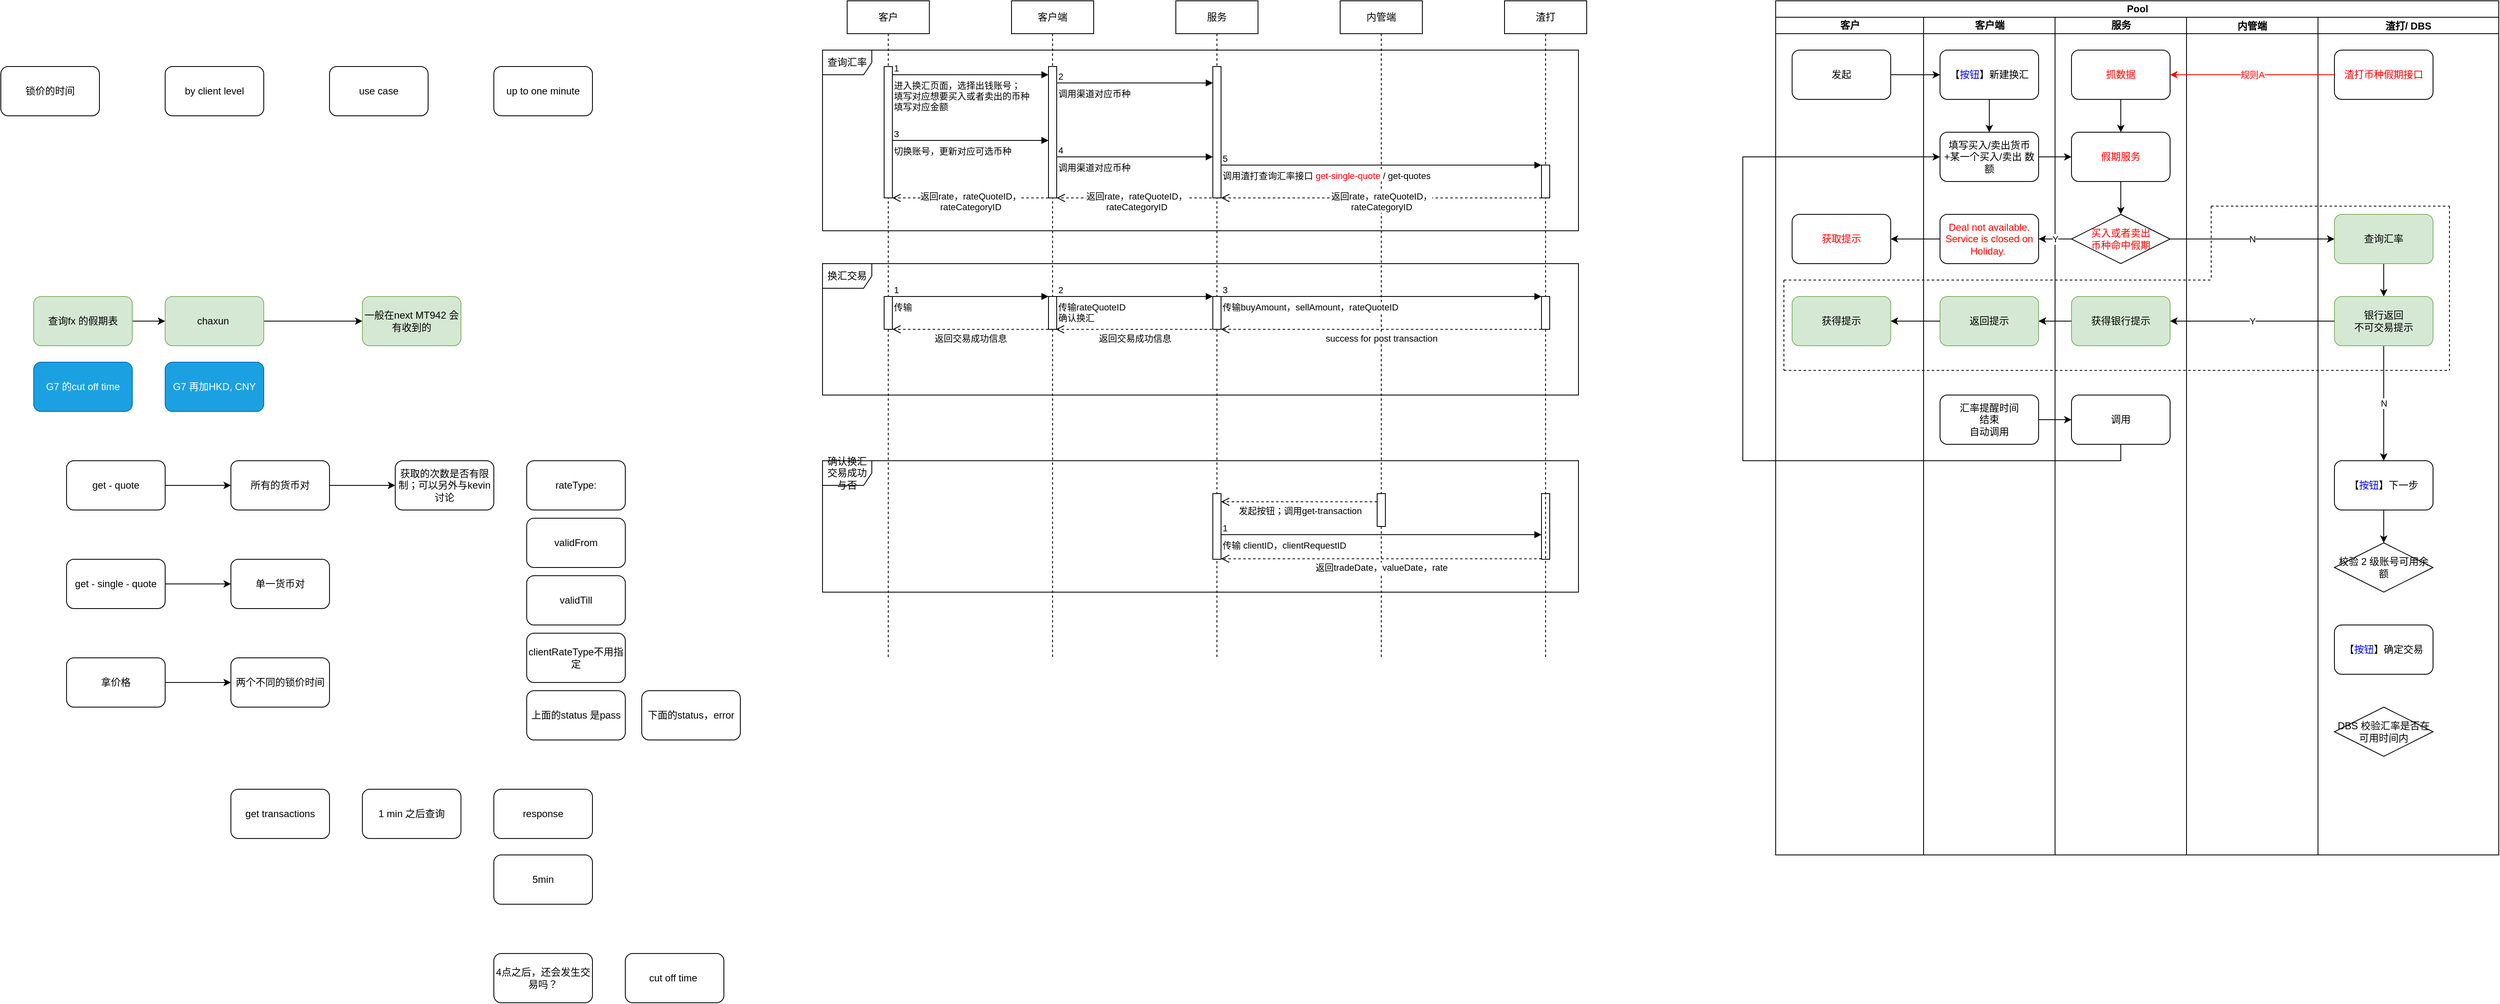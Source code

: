 <mxfile version="21.7.2" type="github">
  <diagram name="第 1 页" id="T3U8ABsXLm7v_3UPz6AF">
    <mxGraphModel dx="1647" dy="838" grid="1" gridSize="10" guides="1" tooltips="1" connect="1" arrows="1" fold="1" page="1" pageScale="1" pageWidth="827" pageHeight="1169" math="0" shadow="0">
      <root>
        <mxCell id="0" />
        <mxCell id="1" parent="0" />
        <mxCell id="0ae08IHwfbM9A49X0Js1-1" value="锁价的时间" style="rounded=1;whiteSpace=wrap;html=1;" parent="1" vertex="1">
          <mxGeometry y="120" width="120" height="60" as="geometry" />
        </mxCell>
        <mxCell id="0ae08IHwfbM9A49X0Js1-2" value="by client level" style="rounded=1;whiteSpace=wrap;html=1;" parent="1" vertex="1">
          <mxGeometry x="200" y="120" width="120" height="60" as="geometry" />
        </mxCell>
        <mxCell id="0ae08IHwfbM9A49X0Js1-3" value="use case" style="rounded=1;whiteSpace=wrap;html=1;" parent="1" vertex="1">
          <mxGeometry x="400" y="120" width="120" height="60" as="geometry" />
        </mxCell>
        <mxCell id="0ae08IHwfbM9A49X0Js1-4" value="up to one minute" style="rounded=1;whiteSpace=wrap;html=1;" parent="1" vertex="1">
          <mxGeometry x="600" y="120" width="120" height="60" as="geometry" />
        </mxCell>
        <mxCell id="0ae08IHwfbM9A49X0Js1-38" value="" style="edgeStyle=orthogonalEdgeStyle;rounded=1;orthogonalLoop=1;jettySize=auto;html=1;" parent="1" source="0ae08IHwfbM9A49X0Js1-5" target="0ae08IHwfbM9A49X0Js1-37" edge="1">
          <mxGeometry relative="1" as="geometry" />
        </mxCell>
        <mxCell id="0ae08IHwfbM9A49X0Js1-5" value="查询fx 的假期表" style="rounded=1;whiteSpace=wrap;html=1;fillColor=#d5e8d4;strokeColor=#82b366;" parent="1" vertex="1">
          <mxGeometry x="40" y="400" width="120" height="60" as="geometry" />
        </mxCell>
        <mxCell id="0ae08IHwfbM9A49X0Js1-8" value="" style="edgeStyle=orthogonalEdgeStyle;rounded=1;orthogonalLoop=1;jettySize=auto;html=1;" parent="1" source="0ae08IHwfbM9A49X0Js1-6" target="0ae08IHwfbM9A49X0Js1-7" edge="1">
          <mxGeometry relative="1" as="geometry" />
        </mxCell>
        <mxCell id="0ae08IHwfbM9A49X0Js1-6" value="get - quote" style="rounded=1;whiteSpace=wrap;html=1;" parent="1" vertex="1">
          <mxGeometry x="80" y="600" width="120" height="60" as="geometry" />
        </mxCell>
        <mxCell id="0ae08IHwfbM9A49X0Js1-19" value="" style="edgeStyle=orthogonalEdgeStyle;rounded=1;orthogonalLoop=1;jettySize=auto;html=1;" parent="1" source="0ae08IHwfbM9A49X0Js1-7" target="0ae08IHwfbM9A49X0Js1-16" edge="1">
          <mxGeometry relative="1" as="geometry" />
        </mxCell>
        <mxCell id="0ae08IHwfbM9A49X0Js1-7" value="所有的货币对" style="rounded=1;whiteSpace=wrap;html=1;" parent="1" vertex="1">
          <mxGeometry x="280" y="600" width="120" height="60" as="geometry" />
        </mxCell>
        <mxCell id="0ae08IHwfbM9A49X0Js1-9" value="" style="edgeStyle=orthogonalEdgeStyle;rounded=1;orthogonalLoop=1;jettySize=auto;html=1;" parent="1" source="0ae08IHwfbM9A49X0Js1-10" target="0ae08IHwfbM9A49X0Js1-11" edge="1">
          <mxGeometry relative="1" as="geometry" />
        </mxCell>
        <mxCell id="0ae08IHwfbM9A49X0Js1-10" value="get - single - quote" style="rounded=1;whiteSpace=wrap;html=1;" parent="1" vertex="1">
          <mxGeometry x="80" y="720" width="120" height="60" as="geometry" />
        </mxCell>
        <mxCell id="0ae08IHwfbM9A49X0Js1-11" value="单一货币对" style="rounded=1;whiteSpace=wrap;html=1;" parent="1" vertex="1">
          <mxGeometry x="280" y="720" width="120" height="60" as="geometry" />
        </mxCell>
        <mxCell id="0ae08IHwfbM9A49X0Js1-12" value="" style="edgeStyle=orthogonalEdgeStyle;rounded=1;orthogonalLoop=1;jettySize=auto;html=1;" parent="1" source="0ae08IHwfbM9A49X0Js1-13" target="0ae08IHwfbM9A49X0Js1-14" edge="1">
          <mxGeometry relative="1" as="geometry" />
        </mxCell>
        <mxCell id="0ae08IHwfbM9A49X0Js1-13" value="拿价格" style="rounded=1;whiteSpace=wrap;html=1;" parent="1" vertex="1">
          <mxGeometry x="80" y="840" width="120" height="60" as="geometry" />
        </mxCell>
        <mxCell id="0ae08IHwfbM9A49X0Js1-14" value="两个不同的锁价时间" style="rounded=1;whiteSpace=wrap;html=1;" parent="1" vertex="1">
          <mxGeometry x="280" y="840" width="120" height="60" as="geometry" />
        </mxCell>
        <mxCell id="0ae08IHwfbM9A49X0Js1-16" value="获取的次数是否有限制；可以另外与kevin 讨论" style="rounded=1;whiteSpace=wrap;html=1;" parent="1" vertex="1">
          <mxGeometry x="480" y="600" width="120" height="60" as="geometry" />
        </mxCell>
        <mxCell id="0ae08IHwfbM9A49X0Js1-20" value="rateType:" style="rounded=1;whiteSpace=wrap;html=1;" parent="1" vertex="1">
          <mxGeometry x="640" y="600" width="120" height="60" as="geometry" />
        </mxCell>
        <mxCell id="0ae08IHwfbM9A49X0Js1-21" value="validFrom" style="rounded=1;whiteSpace=wrap;html=1;" parent="1" vertex="1">
          <mxGeometry x="640" y="670" width="120" height="60" as="geometry" />
        </mxCell>
        <mxCell id="0ae08IHwfbM9A49X0Js1-22" value="validTill" style="rounded=1;whiteSpace=wrap;html=1;" parent="1" vertex="1">
          <mxGeometry x="640" y="740" width="120" height="60" as="geometry" />
        </mxCell>
        <mxCell id="0ae08IHwfbM9A49X0Js1-23" value="上面的status 是pass" style="rounded=1;whiteSpace=wrap;html=1;" parent="1" vertex="1">
          <mxGeometry x="640" y="880" width="120" height="60" as="geometry" />
        </mxCell>
        <mxCell id="0ae08IHwfbM9A49X0Js1-24" value="clientRateType不用指定" style="rounded=1;whiteSpace=wrap;html=1;" parent="1" vertex="1">
          <mxGeometry x="640" y="810" width="120" height="60" as="geometry" />
        </mxCell>
        <mxCell id="0ae08IHwfbM9A49X0Js1-25" value="下面的status，error" style="rounded=1;whiteSpace=wrap;html=1;" parent="1" vertex="1">
          <mxGeometry x="780" y="880" width="120" height="60" as="geometry" />
        </mxCell>
        <mxCell id="0ae08IHwfbM9A49X0Js1-29" value="get transactions" style="rounded=1;whiteSpace=wrap;html=1;" parent="1" vertex="1">
          <mxGeometry x="280" y="1000" width="120" height="60" as="geometry" />
        </mxCell>
        <mxCell id="0ae08IHwfbM9A49X0Js1-30" value="1 min 之后查询" style="rounded=1;whiteSpace=wrap;html=1;" parent="1" vertex="1">
          <mxGeometry x="440" y="1000" width="120" height="60" as="geometry" />
        </mxCell>
        <mxCell id="0ae08IHwfbM9A49X0Js1-31" value="response" style="rounded=1;whiteSpace=wrap;html=1;" parent="1" vertex="1">
          <mxGeometry x="600" y="1000" width="120" height="60" as="geometry" />
        </mxCell>
        <mxCell id="0ae08IHwfbM9A49X0Js1-32" value="5min" style="rounded=1;whiteSpace=wrap;html=1;" parent="1" vertex="1">
          <mxGeometry x="600" y="1080" width="120" height="60" as="geometry" />
        </mxCell>
        <mxCell id="0ae08IHwfbM9A49X0Js1-33" value="4点之后，还会发生交易吗？" style="rounded=1;whiteSpace=wrap;html=1;" parent="1" vertex="1">
          <mxGeometry x="600" y="1200" width="120" height="60" as="geometry" />
        </mxCell>
        <mxCell id="0ae08IHwfbM9A49X0Js1-34" value="cut off time&amp;nbsp;" style="rounded=1;whiteSpace=wrap;html=1;" parent="1" vertex="1">
          <mxGeometry x="760" y="1200" width="120" height="60" as="geometry" />
        </mxCell>
        <mxCell id="0ae08IHwfbM9A49X0Js1-35" value="G7 的cut off time" style="rounded=1;whiteSpace=wrap;html=1;fillColor=#1ba1e2;fontColor=#ffffff;strokeColor=#006EAF;" parent="1" vertex="1">
          <mxGeometry x="40" y="480" width="120" height="60" as="geometry" />
        </mxCell>
        <mxCell id="0ae08IHwfbM9A49X0Js1-36" value="G7 再加HKD, CNY" style="rounded=1;whiteSpace=wrap;html=1;fillColor=#1ba1e2;fontColor=#ffffff;strokeColor=#006EAF;" parent="1" vertex="1">
          <mxGeometry x="200" y="480" width="120" height="60" as="geometry" />
        </mxCell>
        <mxCell id="0ae08IHwfbM9A49X0Js1-42" value="" style="edgeStyle=orthogonalEdgeStyle;rounded=1;orthogonalLoop=1;jettySize=auto;html=1;" parent="1" source="0ae08IHwfbM9A49X0Js1-37" target="0ae08IHwfbM9A49X0Js1-41" edge="1">
          <mxGeometry relative="1" as="geometry" />
        </mxCell>
        <mxCell id="0ae08IHwfbM9A49X0Js1-37" value="chaxun&amp;nbsp;" style="whiteSpace=wrap;html=1;fillColor=#d5e8d4;strokeColor=#82b366;rounded=1;" parent="1" vertex="1">
          <mxGeometry x="200" y="400" width="120" height="60" as="geometry" />
        </mxCell>
        <mxCell id="0ae08IHwfbM9A49X0Js1-41" value="一般在next MT942 会有收到的" style="whiteSpace=wrap;html=1;fillColor=#d5e8d4;strokeColor=#82b366;rounded=1;" parent="1" vertex="1">
          <mxGeometry x="440" y="400" width="120" height="60" as="geometry" />
        </mxCell>
        <mxCell id="ErMAgn8fc8IvnbVAQgHE-64" value="换汇交易" style="shape=umlFrame;whiteSpace=wrap;html=1;" parent="1" diagramCategory="uml" diagramName="Frame" vertex="1">
          <mxGeometry x="1000" y="360" width="920" height="160" as="geometry" />
        </mxCell>
        <mxCell id="ErMAgn8fc8IvnbVAQgHE-65" value="查询汇率" style="shape=umlFrame;whiteSpace=wrap;html=1;" parent="1" diagramCategory="uml" diagramName="Frame" vertex="1">
          <mxGeometry x="1000" y="100" width="920" height="220" as="geometry" />
        </mxCell>
        <mxCell id="ErMAgn8fc8IvnbVAQgHE-66" value="客户" style="shape=umlLifeline;perimeter=lifelinePerimeter;whiteSpace=wrap;html=1;container=1;dropTarget=0;collapsible=0;recursiveResize=0;outlineConnect=0;portConstraint=eastwest;newEdgeStyle={&quot;curved&quot;:0,&quot;rounded&quot;:0};" parent="1" vertex="1">
          <mxGeometry x="1030" y="40" width="100" height="800" as="geometry" />
        </mxCell>
        <mxCell id="ErMAgn8fc8IvnbVAQgHE-67" value="" style="html=1;points=[[0,0,0,0,5],[0,1,0,0,-5],[1,0,0,0,5],[1,1,0,0,-5]];perimeter=orthogonalPerimeter;outlineConnect=0;targetShapes=umlLifeline;portConstraint=eastwest;newEdgeStyle={&quot;curved&quot;:0,&quot;rounded&quot;:0};" parent="ErMAgn8fc8IvnbVAQgHE-66" vertex="1">
          <mxGeometry x="45" y="80" width="10" height="160" as="geometry" />
        </mxCell>
        <mxCell id="ErMAgn8fc8IvnbVAQgHE-68" value="" style="html=1;points=[[0,0,0,0,5],[0,1,0,0,-5],[1,0,0,0,5],[1,1,0,0,-5]];perimeter=orthogonalPerimeter;outlineConnect=0;targetShapes=umlLifeline;portConstraint=eastwest;newEdgeStyle={&quot;curved&quot;:0,&quot;rounded&quot;:0};" parent="ErMAgn8fc8IvnbVAQgHE-66" vertex="1">
          <mxGeometry x="45" y="360" width="10" height="40" as="geometry" />
        </mxCell>
        <mxCell id="ErMAgn8fc8IvnbVAQgHE-69" value="客户端" style="shape=umlLifeline;perimeter=lifelinePerimeter;whiteSpace=wrap;html=1;container=1;dropTarget=0;collapsible=0;recursiveResize=0;outlineConnect=0;portConstraint=eastwest;newEdgeStyle={&quot;curved&quot;:0,&quot;rounded&quot;:0};" parent="1" vertex="1">
          <mxGeometry x="1230" y="40" width="100" height="800" as="geometry" />
        </mxCell>
        <mxCell id="ErMAgn8fc8IvnbVAQgHE-70" value="" style="html=1;points=[[0,0,0,0,5],[0,1,0,0,-5],[1,0,0,0,5],[1,1,0,0,-5]];perimeter=orthogonalPerimeter;outlineConnect=0;targetShapes=umlLifeline;portConstraint=eastwest;newEdgeStyle={&quot;curved&quot;:0,&quot;rounded&quot;:0};" parent="ErMAgn8fc8IvnbVAQgHE-69" vertex="1">
          <mxGeometry x="45" y="80" width="10" height="160" as="geometry" />
        </mxCell>
        <mxCell id="ErMAgn8fc8IvnbVAQgHE-71" value="" style="html=1;points=[[0,0,0,0,5],[0,1,0,0,-5],[1,0,0,0,5],[1,1,0,0,-5]];perimeter=orthogonalPerimeter;outlineConnect=0;targetShapes=umlLifeline;portConstraint=eastwest;newEdgeStyle={&quot;curved&quot;:0,&quot;rounded&quot;:0};" parent="ErMAgn8fc8IvnbVAQgHE-69" vertex="1">
          <mxGeometry x="45" y="360" width="10" height="40" as="geometry" />
        </mxCell>
        <mxCell id="ErMAgn8fc8IvnbVAQgHE-72" value="服务" style="shape=umlLifeline;perimeter=lifelinePerimeter;whiteSpace=wrap;html=1;container=1;dropTarget=0;collapsible=0;recursiveResize=0;outlineConnect=0;portConstraint=eastwest;newEdgeStyle={&quot;curved&quot;:0,&quot;rounded&quot;:0};" parent="1" vertex="1">
          <mxGeometry x="1430" y="40" width="100" height="800" as="geometry" />
        </mxCell>
        <mxCell id="ErMAgn8fc8IvnbVAQgHE-73" value="" style="html=1;points=[[0,0,0,0,5],[0,1,0,0,-5],[1,0,0,0,5],[1,1,0,0,-5]];perimeter=orthogonalPerimeter;outlineConnect=0;targetShapes=umlLifeline;portConstraint=eastwest;newEdgeStyle={&quot;curved&quot;:0,&quot;rounded&quot;:0};" parent="ErMAgn8fc8IvnbVAQgHE-72" vertex="1">
          <mxGeometry x="45" y="80" width="10" height="160" as="geometry" />
        </mxCell>
        <mxCell id="ErMAgn8fc8IvnbVAQgHE-74" value="" style="html=1;points=[[0,0,0,0,5],[0,1,0,0,-5],[1,0,0,0,5],[1,1,0,0,-5]];perimeter=orthogonalPerimeter;outlineConnect=0;targetShapes=umlLifeline;portConstraint=eastwest;newEdgeStyle={&quot;curved&quot;:0,&quot;rounded&quot;:0};" parent="ErMAgn8fc8IvnbVAQgHE-72" vertex="1">
          <mxGeometry x="45" y="360" width="10" height="40" as="geometry" />
        </mxCell>
        <mxCell id="ErMAgn8fc8IvnbVAQgHE-75" value="内管端" style="shape=umlLifeline;perimeter=lifelinePerimeter;whiteSpace=wrap;html=1;container=1;dropTarget=0;collapsible=0;recursiveResize=0;outlineConnect=0;portConstraint=eastwest;newEdgeStyle={&quot;curved&quot;:0,&quot;rounded&quot;:0};" parent="1" vertex="1">
          <mxGeometry x="1630" y="40" width="100" height="800" as="geometry" />
        </mxCell>
        <mxCell id="ErMAgn8fc8IvnbVAQgHE-76" value="" style="html=1;points=[[0,0,0,0,5],[0,1,0,0,-5],[1,0,0,0,5],[1,1,0,0,-5]];perimeter=orthogonalPerimeter;outlineConnect=0;targetShapes=umlLifeline;portConstraint=eastwest;newEdgeStyle={&quot;curved&quot;:0,&quot;rounded&quot;:0};" parent="1" vertex="1">
          <mxGeometry x="1875" y="240" width="10" height="40" as="geometry" />
        </mxCell>
        <mxCell id="ErMAgn8fc8IvnbVAQgHE-77" value="" style="html=1;points=[[0,0,0,0,5],[0,1,0,0,-5],[1,0,0,0,5],[1,1,0,0,-5]];perimeter=orthogonalPerimeter;outlineConnect=0;targetShapes=umlLifeline;portConstraint=eastwest;newEdgeStyle={&quot;curved&quot;:0,&quot;rounded&quot;:0};" parent="1" vertex="1">
          <mxGeometry x="1875" y="400" width="10" height="40" as="geometry" />
        </mxCell>
        <mxCell id="ErMAgn8fc8IvnbVAQgHE-78" value="进入换汇页面，选择出钱账号；&lt;br&gt;填写对应想要买入或者卖出的币种&lt;br&gt;填写对应金额" style="endArrow=block;endFill=1;html=1;edgeStyle=orthogonalEdgeStyle;align=left;verticalAlign=top;rounded=0;" parent="1" edge="1">
          <mxGeometry x="-1" relative="1" as="geometry">
            <mxPoint x="1085" y="130.0" as="sourcePoint" />
            <mxPoint x="1275" y="130.0" as="targetPoint" />
            <Array as="points" />
          </mxGeometry>
        </mxCell>
        <mxCell id="ErMAgn8fc8IvnbVAQgHE-79" value="1" style="edgeLabel;resizable=0;html=1;align=left;verticalAlign=bottom;" parent="ErMAgn8fc8IvnbVAQgHE-78" connectable="0" vertex="1">
          <mxGeometry x="-1" relative="1" as="geometry" />
        </mxCell>
        <mxCell id="ErMAgn8fc8IvnbVAQgHE-80" value="切换账号，更新对应可选币种" style="endArrow=block;endFill=1;html=1;edgeStyle=orthogonalEdgeStyle;align=left;verticalAlign=top;rounded=0;" parent="1" edge="1">
          <mxGeometry x="-1" relative="1" as="geometry">
            <mxPoint x="1085" y="210" as="sourcePoint" />
            <mxPoint x="1275" y="210" as="targetPoint" />
            <Array as="points" />
            <mxPoint as="offset" />
          </mxGeometry>
        </mxCell>
        <mxCell id="ErMAgn8fc8IvnbVAQgHE-81" value="3" style="edgeLabel;resizable=0;html=1;align=left;verticalAlign=bottom;" parent="ErMAgn8fc8IvnbVAQgHE-80" connectable="0" vertex="1">
          <mxGeometry x="-1" relative="1" as="geometry" />
        </mxCell>
        <mxCell id="ErMAgn8fc8IvnbVAQgHE-82" value="调用渠道对应币种" style="endArrow=block;endFill=1;html=1;edgeStyle=orthogonalEdgeStyle;align=left;verticalAlign=top;rounded=0;" parent="1" edge="1">
          <mxGeometry x="-1" relative="1" as="geometry">
            <mxPoint x="1285" y="140" as="sourcePoint" />
            <mxPoint x="1475" y="140" as="targetPoint" />
            <Array as="points" />
          </mxGeometry>
        </mxCell>
        <mxCell id="ErMAgn8fc8IvnbVAQgHE-83" value="2" style="edgeLabel;resizable=0;html=1;align=left;verticalAlign=bottom;" parent="ErMAgn8fc8IvnbVAQgHE-82" connectable="0" vertex="1">
          <mxGeometry x="-1" relative="1" as="geometry" />
        </mxCell>
        <mxCell id="ErMAgn8fc8IvnbVAQgHE-84" value="调用渠道对应币种" style="endArrow=block;endFill=1;html=1;edgeStyle=orthogonalEdgeStyle;align=left;verticalAlign=top;rounded=0;" parent="1" edge="1">
          <mxGeometry x="-1" relative="1" as="geometry">
            <mxPoint x="1285" y="230" as="sourcePoint" />
            <mxPoint x="1475" y="230" as="targetPoint" />
            <Array as="points" />
            <mxPoint as="offset" />
          </mxGeometry>
        </mxCell>
        <mxCell id="ErMAgn8fc8IvnbVAQgHE-85" value="4" style="edgeLabel;resizable=0;html=1;align=left;verticalAlign=bottom;" parent="ErMAgn8fc8IvnbVAQgHE-84" connectable="0" vertex="1">
          <mxGeometry x="-1" relative="1" as="geometry" />
        </mxCell>
        <mxCell id="ErMAgn8fc8IvnbVAQgHE-86" value="调用渣打查询汇率接口 &lt;font color=&quot;#ff0000&quot;&gt;get-single-quote&lt;/font&gt; / get-quotes" style="endArrow=block;endFill=1;html=1;edgeStyle=orthogonalEdgeStyle;align=left;verticalAlign=top;rounded=0;" parent="1" target="ErMAgn8fc8IvnbVAQgHE-76" edge="1">
          <mxGeometry x="-1" relative="1" as="geometry">
            <mxPoint x="1485" y="240" as="sourcePoint" />
            <mxPoint x="1870.0" y="240" as="targetPoint" />
            <Array as="points">
              <mxPoint x="1780" y="240" />
              <mxPoint x="1780" y="240" />
            </Array>
            <mxPoint as="offset" />
          </mxGeometry>
        </mxCell>
        <mxCell id="ErMAgn8fc8IvnbVAQgHE-87" value="5" style="edgeLabel;resizable=0;html=1;align=left;verticalAlign=bottom;" parent="ErMAgn8fc8IvnbVAQgHE-86" connectable="0" vertex="1">
          <mxGeometry x="-1" relative="1" as="geometry" />
        </mxCell>
        <mxCell id="ErMAgn8fc8IvnbVAQgHE-88" value="返回rate，rateQuoteID，&lt;br /&gt;rateCategoryID" style="html=1;verticalAlign=bottom;endArrow=open;dashed=1;endSize=8;curved=0;rounded=0;" parent="1" edge="1">
          <mxGeometry y="20" relative="1" as="geometry">
            <mxPoint x="1875" y="280" as="sourcePoint" />
            <mxPoint x="1485" y="280" as="targetPoint" />
            <mxPoint as="offset" />
          </mxGeometry>
        </mxCell>
        <mxCell id="ErMAgn8fc8IvnbVAQgHE-89" value="返回rate，rateQuoteID，&lt;br /&gt;rateCategoryID" style="html=1;verticalAlign=bottom;endArrow=open;dashed=1;endSize=8;curved=0;rounded=0;" parent="1" source="ErMAgn8fc8IvnbVAQgHE-72" edge="1">
          <mxGeometry y="20" relative="1" as="geometry">
            <mxPoint x="1470" y="280" as="sourcePoint" />
            <mxPoint x="1285" y="280" as="targetPoint" />
            <mxPoint as="offset" />
          </mxGeometry>
        </mxCell>
        <mxCell id="ErMAgn8fc8IvnbVAQgHE-90" value="返回rate，rateQuoteID，&lt;br /&gt;rateCategoryID" style="html=1;verticalAlign=bottom;endArrow=open;dashed=1;endSize=8;curved=0;rounded=0;" parent="1" edge="1">
          <mxGeometry y="20" relative="1" as="geometry">
            <mxPoint x="1275" y="280" as="sourcePoint" />
            <mxPoint x="1085" y="280" as="targetPoint" />
            <mxPoint as="offset" />
          </mxGeometry>
        </mxCell>
        <mxCell id="ErMAgn8fc8IvnbVAQgHE-91" value="" style="html=1;points=[[0,0,0,0,5],[0,1,0,0,-5],[1,0,0,0,5],[1,1,0,0,-5]];perimeter=orthogonalPerimeter;outlineConnect=0;targetShapes=umlLifeline;portConstraint=eastwest;newEdgeStyle={&quot;curved&quot;:0,&quot;rounded&quot;:0};" parent="1" vertex="1">
          <mxGeometry x="1875" y="240" width="10" height="40" as="geometry" />
        </mxCell>
        <mxCell id="ErMAgn8fc8IvnbVAQgHE-92" value="传输" style="endArrow=block;endFill=1;html=1;edgeStyle=orthogonalEdgeStyle;align=left;verticalAlign=top;rounded=0;" parent="1" edge="1">
          <mxGeometry x="-1" relative="1" as="geometry">
            <mxPoint x="1085" y="400" as="sourcePoint" />
            <mxPoint x="1275" y="400" as="targetPoint" />
            <Array as="points" />
            <mxPoint as="offset" />
          </mxGeometry>
        </mxCell>
        <mxCell id="ErMAgn8fc8IvnbVAQgHE-93" value="1" style="edgeLabel;resizable=0;html=1;align=left;verticalAlign=bottom;" parent="ErMAgn8fc8IvnbVAQgHE-92" connectable="0" vertex="1">
          <mxGeometry x="-1" relative="1" as="geometry" />
        </mxCell>
        <mxCell id="ErMAgn8fc8IvnbVAQgHE-94" value="传输rateQuoteID&lt;br /&gt;确认换汇" style="endArrow=block;endFill=1;html=1;edgeStyle=orthogonalEdgeStyle;align=left;verticalAlign=top;rounded=0;" parent="1" edge="1">
          <mxGeometry x="-1" relative="1" as="geometry">
            <mxPoint x="1285" y="400" as="sourcePoint" />
            <mxPoint x="1475" y="400" as="targetPoint" />
            <Array as="points" />
            <mxPoint as="offset" />
          </mxGeometry>
        </mxCell>
        <mxCell id="ErMAgn8fc8IvnbVAQgHE-95" value="2" style="edgeLabel;resizable=0;html=1;align=left;verticalAlign=bottom;" parent="ErMAgn8fc8IvnbVAQgHE-94" connectable="0" vertex="1">
          <mxGeometry x="-1" relative="1" as="geometry" />
        </mxCell>
        <mxCell id="ErMAgn8fc8IvnbVAQgHE-96" value="传输buyAmount，sellAmount，rateQuoteID" style="endArrow=block;endFill=1;html=1;edgeStyle=orthogonalEdgeStyle;align=left;verticalAlign=top;rounded=0;" parent="1" edge="1">
          <mxGeometry x="-1" relative="1" as="geometry">
            <mxPoint x="1485" y="400" as="sourcePoint" />
            <mxPoint x="1875" y="400" as="targetPoint" />
            <Array as="points">
              <mxPoint x="1590" y="400" />
              <mxPoint x="1590" y="400" />
            </Array>
            <mxPoint as="offset" />
          </mxGeometry>
        </mxCell>
        <mxCell id="ErMAgn8fc8IvnbVAQgHE-97" value="3" style="edgeLabel;resizable=0;html=1;align=left;verticalAlign=bottom;" parent="ErMAgn8fc8IvnbVAQgHE-96" connectable="0" vertex="1">
          <mxGeometry x="-1" relative="1" as="geometry" />
        </mxCell>
        <mxCell id="ErMAgn8fc8IvnbVAQgHE-98" value="success for post transaction" style="html=1;verticalAlign=bottom;endArrow=open;dashed=1;endSize=8;curved=0;rounded=0;" parent="1" edge="1">
          <mxGeometry y="20" relative="1" as="geometry">
            <mxPoint x="1875" y="440" as="sourcePoint" />
            <mxPoint x="1485" y="440" as="targetPoint" />
            <mxPoint as="offset" />
          </mxGeometry>
        </mxCell>
        <mxCell id="ErMAgn8fc8IvnbVAQgHE-99" value="返回交易成功信息" style="html=1;verticalAlign=bottom;endArrow=open;dashed=1;endSize=8;curved=0;rounded=0;" parent="1" edge="1">
          <mxGeometry x="-0.011" y="20" relative="1" as="geometry">
            <mxPoint x="1474" y="440" as="sourcePoint" />
            <mxPoint x="1284.0" y="440" as="targetPoint" />
            <mxPoint as="offset" />
          </mxGeometry>
        </mxCell>
        <mxCell id="ErMAgn8fc8IvnbVAQgHE-100" value="返回交易成功信息" style="html=1;verticalAlign=bottom;endArrow=open;dashed=1;endSize=8;curved=0;rounded=0;" parent="1" edge="1">
          <mxGeometry y="20" relative="1" as="geometry">
            <mxPoint x="1275" y="440" as="sourcePoint" />
            <mxPoint x="1085" y="440" as="targetPoint" />
            <mxPoint as="offset" />
          </mxGeometry>
        </mxCell>
        <mxCell id="ErMAgn8fc8IvnbVAQgHE-101" value="确认换汇交易成功与否" style="shape=umlFrame;whiteSpace=wrap;html=1;" parent="1" diagramCategory="uml" diagramName="Frame" vertex="1">
          <mxGeometry x="1000" y="600" width="920" height="160" as="geometry" />
        </mxCell>
        <mxCell id="ErMAgn8fc8IvnbVAQgHE-102" value="" style="html=1;points=[[0,0,0,0,5],[0,1,0,0,-5],[1,0,0,0,5],[1,1,0,0,-5]];perimeter=orthogonalPerimeter;outlineConnect=0;targetShapes=umlLifeline;portConstraint=eastwest;newEdgeStyle={&quot;curved&quot;:0,&quot;rounded&quot;:0};" parent="1" vertex="1">
          <mxGeometry x="1675" y="640" width="10" height="40" as="geometry" />
        </mxCell>
        <mxCell id="ErMAgn8fc8IvnbVAQgHE-103" value="" style="html=1;points=[[0,0,0,0,5],[0,1,0,0,-5],[1,0,0,0,5],[1,1,0,0,-5]];perimeter=orthogonalPerimeter;outlineConnect=0;targetShapes=umlLifeline;portConstraint=eastwest;newEdgeStyle={&quot;curved&quot;:0,&quot;rounded&quot;:0};" parent="1" vertex="1">
          <mxGeometry x="1475" y="640" width="10" height="80" as="geometry" />
        </mxCell>
        <mxCell id="ErMAgn8fc8IvnbVAQgHE-104" value="" style="html=1;points=[[0,0,0,0,5],[0,1,0,0,-5],[1,0,0,0,5],[1,1,0,0,-5]];perimeter=orthogonalPerimeter;outlineConnect=0;targetShapes=umlLifeline;portConstraint=eastwest;newEdgeStyle={&quot;curved&quot;:0,&quot;rounded&quot;:0};" parent="1" vertex="1">
          <mxGeometry x="1875" y="640" width="10" height="80" as="geometry" />
        </mxCell>
        <mxCell id="ErMAgn8fc8IvnbVAQgHE-105" value="发起按钮；调用get-transaction" style="html=1;verticalAlign=bottom;endArrow=open;dashed=1;endSize=8;curved=0;rounded=0;" parent="1" edge="1">
          <mxGeometry x="-0.011" y="20" relative="1" as="geometry">
            <mxPoint x="1675.0" y="650" as="sourcePoint" />
            <mxPoint x="1485" y="650" as="targetPoint" />
            <mxPoint as="offset" />
          </mxGeometry>
        </mxCell>
        <mxCell id="ErMAgn8fc8IvnbVAQgHE-106" value="传输 clientID，clientRequestID" style="endArrow=block;endFill=1;html=1;edgeStyle=orthogonalEdgeStyle;align=left;verticalAlign=top;rounded=0;" parent="1" edge="1">
          <mxGeometry x="-1" relative="1" as="geometry">
            <mxPoint x="1485" y="690.01" as="sourcePoint" />
            <mxPoint x="1875" y="690.01" as="targetPoint" />
            <Array as="points">
              <mxPoint x="1590" y="690.01" />
              <mxPoint x="1590" y="690.01" />
            </Array>
            <mxPoint as="offset" />
          </mxGeometry>
        </mxCell>
        <mxCell id="ErMAgn8fc8IvnbVAQgHE-107" value="1" style="edgeLabel;resizable=0;html=1;align=left;verticalAlign=bottom;" parent="ErMAgn8fc8IvnbVAQgHE-106" connectable="0" vertex="1">
          <mxGeometry x="-1" relative="1" as="geometry" />
        </mxCell>
        <mxCell id="ErMAgn8fc8IvnbVAQgHE-108" value="返回tradeDate，valueDate，rate" style="html=1;verticalAlign=bottom;endArrow=open;dashed=1;endSize=8;curved=0;rounded=0;" parent="1" edge="1">
          <mxGeometry y="20" relative="1" as="geometry">
            <mxPoint x="1875" y="719.33" as="sourcePoint" />
            <mxPoint x="1485" y="719.33" as="targetPoint" />
            <mxPoint as="offset" />
          </mxGeometry>
        </mxCell>
        <mxCell id="ErMAgn8fc8IvnbVAQgHE-109" value="渣打" style="shape=umlLifeline;perimeter=lifelinePerimeter;whiteSpace=wrap;html=1;container=1;dropTarget=0;collapsible=0;recursiveResize=0;outlineConnect=0;portConstraint=eastwest;newEdgeStyle={&quot;curved&quot;:0,&quot;rounded&quot;:0};" parent="1" vertex="1">
          <mxGeometry x="1830" y="40" width="100" height="800" as="geometry" />
        </mxCell>
        <mxCell id="ErMAgn8fc8IvnbVAQgHE-110" value="" style="html=1;points=[[0,0,0,0,5],[0,1,0,0,-5],[1,0,0,0,5],[1,1,0,0,-5]];perimeter=orthogonalPerimeter;outlineConnect=0;targetShapes=umlLifeline;portConstraint=eastwest;newEdgeStyle={&quot;curved&quot;:0,&quot;rounded&quot;:0};" parent="ErMAgn8fc8IvnbVAQgHE-109" vertex="1">
          <mxGeometry x="45" y="200" width="10" height="40" as="geometry" />
        </mxCell>
        <mxCell id="ErMAgn8fc8IvnbVAQgHE-111" value="" style="html=1;points=[[0,0,0,0,5],[0,1,0,0,-5],[1,0,0,0,5],[1,1,0,0,-5]];perimeter=orthogonalPerimeter;outlineConnect=0;targetShapes=umlLifeline;portConstraint=eastwest;newEdgeStyle={&quot;curved&quot;:0,&quot;rounded&quot;:0};" parent="ErMAgn8fc8IvnbVAQgHE-109" vertex="1">
          <mxGeometry x="45" y="360" width="10" height="40" as="geometry" />
        </mxCell>
        <mxCell id="ErMAgn8fc8IvnbVAQgHE-112" value="Pool" style="swimlane;html=1;childLayout=stackLayout;resizeParent=1;resizeParentMax=0;startSize=20;" parent="1" vertex="1" diagramName="VerticalPool1" diagramCategory="BPMN general">
          <mxGeometry x="2160" y="40" width="880" height="1040" as="geometry" />
        </mxCell>
        <mxCell id="ErMAgn8fc8IvnbVAQgHE-113" value="客户" style="swimlane;html=1;startSize=20;" parent="ErMAgn8fc8IvnbVAQgHE-112" vertex="1">
          <mxGeometry y="20" width="180" height="1020" as="geometry" />
        </mxCell>
        <mxCell id="ErMAgn8fc8IvnbVAQgHE-114" value="发起" style="rounded=1;whiteSpace=wrap;html=1;" parent="ErMAgn8fc8IvnbVAQgHE-113" vertex="1" diagramName="RoundedRectangle" diagramCategory="general">
          <mxGeometry x="20" y="40" width="120" height="60" as="geometry" />
        </mxCell>
        <mxCell id="ErMAgn8fc8IvnbVAQgHE-115" value="获取提示" style="rounded=1;whiteSpace=wrap;html=1;fontColor=#FF0000;" parent="ErMAgn8fc8IvnbVAQgHE-113" vertex="1" diagramName="RoundedRectangle" diagramCategory="general">
          <mxGeometry x="20" y="240" width="120" height="60" as="geometry" />
        </mxCell>
        <mxCell id="ErMAgn8fc8IvnbVAQgHE-116" value="获得提示" style="rounded=1;whiteSpace=wrap;html=1;fillColor=#d5e8d4;strokeColor=#82b366;" parent="ErMAgn8fc8IvnbVAQgHE-113" vertex="1" diagramName="RoundedRectangle" diagramCategory="general">
          <mxGeometry x="20" y="340" width="120" height="60" as="geometry" />
        </mxCell>
        <mxCell id="ErMAgn8fc8IvnbVAQgHE-148" value="" style="endArrow=none;dashed=1;html=1;rounded=0;" parent="ErMAgn8fc8IvnbVAQgHE-113" edge="1">
          <mxGeometry width="50" height="50" relative="1" as="geometry">
            <mxPoint x="10" y="430" as="sourcePoint" />
            <mxPoint x="820" y="430" as="targetPoint" />
          </mxGeometry>
        </mxCell>
        <mxCell id="ErMAgn8fc8IvnbVAQgHE-153" value="" style="endArrow=none;dashed=1;html=1;rounded=0;" parent="ErMAgn8fc8IvnbVAQgHE-113" edge="1">
          <mxGeometry width="50" height="50" relative="1" as="geometry">
            <mxPoint x="10" y="320" as="sourcePoint" />
            <mxPoint x="10" y="430" as="targetPoint" />
          </mxGeometry>
        </mxCell>
        <mxCell id="ErMAgn8fc8IvnbVAQgHE-117" value="客户端" style="swimlane;html=1;startSize=20;" parent="ErMAgn8fc8IvnbVAQgHE-112" vertex="1">
          <mxGeometry x="180" y="20" width="160" height="1020" as="geometry" />
        </mxCell>
        <mxCell id="ErMAgn8fc8IvnbVAQgHE-118" value="【&lt;font color=&quot;#0000ff&quot;&gt;按钮&lt;/font&gt;】新建换汇" style="rounded=1;whiteSpace=wrap;html=1;" parent="ErMAgn8fc8IvnbVAQgHE-117" vertex="1" diagramName="RoundedRectangle" diagramCategory="general">
          <mxGeometry x="20" y="40" width="120" height="60" as="geometry" />
        </mxCell>
        <mxCell id="ErMAgn8fc8IvnbVAQgHE-119" style="edgeStyle=orthogonalEdgeStyle;rounded=0;orthogonalLoop=1;jettySize=auto;html=1;exitX=0.5;exitY=1;exitDx=0;exitDy=0;entryX=0.5;entryY=0;entryDx=0;entryDy=0;" parent="ErMAgn8fc8IvnbVAQgHE-117" source="ErMAgn8fc8IvnbVAQgHE-118" target="ErMAgn8fc8IvnbVAQgHE-120" edge="1">
          <mxGeometry relative="1" as="geometry" />
        </mxCell>
        <mxCell id="ErMAgn8fc8IvnbVAQgHE-120" value="填写买入/卖出货币+某一个买入/卖出 数额" style="rounded=1;whiteSpace=wrap;html=1;" parent="ErMAgn8fc8IvnbVAQgHE-117" vertex="1" diagramName="RoundedRectangle" diagramCategory="general">
          <mxGeometry x="20" y="140" width="120" height="60" as="geometry" />
        </mxCell>
        <mxCell id="ErMAgn8fc8IvnbVAQgHE-121" value="Deal not available. Service is closed on Holiday.&amp;nbsp;" style="rounded=1;whiteSpace=wrap;html=1;fontColor=#FF0000;" parent="ErMAgn8fc8IvnbVAQgHE-117" vertex="1" diagramName="RoundedRectangle" diagramCategory="general">
          <mxGeometry x="20" y="240" width="120" height="60" as="geometry" />
        </mxCell>
        <mxCell id="ErMAgn8fc8IvnbVAQgHE-122" value="返回提示" style="rounded=1;whiteSpace=wrap;html=1;fillColor=#d5e8d4;strokeColor=#82b366;" parent="ErMAgn8fc8IvnbVAQgHE-117" vertex="1" diagramName="RoundedRectangle" diagramCategory="general">
          <mxGeometry x="20" y="340" width="120" height="60" as="geometry" />
        </mxCell>
        <mxCell id="ErMAgn8fc8IvnbVAQgHE-154" value="汇率提醒时间&lt;br&gt;结束&lt;br&gt;自动调用" style="rounded=1;whiteSpace=wrap;html=1;" parent="ErMAgn8fc8IvnbVAQgHE-117" vertex="1" diagramName="RoundedRectangle" diagramCategory="general">
          <mxGeometry x="20" y="460" width="120" height="60" as="geometry" />
        </mxCell>
        <mxCell id="ErMAgn8fc8IvnbVAQgHE-123" value="服务" style="swimlane;html=1;startSize=20;" parent="ErMAgn8fc8IvnbVAQgHE-112" vertex="1">
          <mxGeometry x="340" y="20" width="160" height="1020" as="geometry" />
        </mxCell>
        <mxCell id="ErMAgn8fc8IvnbVAQgHE-124" style="edgeStyle=orthogonalEdgeStyle;rounded=0;orthogonalLoop=1;jettySize=auto;html=1;exitX=0.5;exitY=1;exitDx=0;exitDy=0;" parent="ErMAgn8fc8IvnbVAQgHE-123" source="ErMAgn8fc8IvnbVAQgHE-125" target="ErMAgn8fc8IvnbVAQgHE-127" edge="1">
          <mxGeometry relative="1" as="geometry" />
        </mxCell>
        <mxCell id="ErMAgn8fc8IvnbVAQgHE-125" value="抓数据" style="rounded=1;whiteSpace=wrap;html=1;fontColor=#FF0000;" parent="ErMAgn8fc8IvnbVAQgHE-123" vertex="1" diagramName="RoundedRectangle" diagramCategory="general">
          <mxGeometry x="20" y="40" width="120" height="60" as="geometry" />
        </mxCell>
        <mxCell id="ErMAgn8fc8IvnbVAQgHE-126" style="edgeStyle=orthogonalEdgeStyle;rounded=0;orthogonalLoop=1;jettySize=auto;html=1;exitX=0.5;exitY=1;exitDx=0;exitDy=0;entryX=0.5;entryY=0;entryDx=0;entryDy=0;" parent="ErMAgn8fc8IvnbVAQgHE-123" source="ErMAgn8fc8IvnbVAQgHE-127" target="ErMAgn8fc8IvnbVAQgHE-128" edge="1">
          <mxGeometry relative="1" as="geometry" />
        </mxCell>
        <mxCell id="ErMAgn8fc8IvnbVAQgHE-127" value="假期服务" style="rounded=1;whiteSpace=wrap;html=1;fontColor=#FF0000;" parent="ErMAgn8fc8IvnbVAQgHE-123" vertex="1" diagramName="RoundedRectangle" diagramCategory="general">
          <mxGeometry x="20" y="140" width="120" height="60" as="geometry" />
        </mxCell>
        <mxCell id="ErMAgn8fc8IvnbVAQgHE-128" value="买入或者卖出&lt;br&gt;币种命中假期" style="rhombus;whiteSpace=wrap;html=1;fontColor=#FF0000;" parent="ErMAgn8fc8IvnbVAQgHE-123" vertex="1" diagramName="Diamond" diagramCategory="general">
          <mxGeometry x="20" y="240" width="120" height="60" as="geometry" />
        </mxCell>
        <mxCell id="ErMAgn8fc8IvnbVAQgHE-129" value="获得银行提示" style="rounded=1;whiteSpace=wrap;html=1;fillColor=#d5e8d4;strokeColor=#82b366;" parent="ErMAgn8fc8IvnbVAQgHE-123" vertex="1" diagramName="RoundedRectangle" diagramCategory="general">
          <mxGeometry x="20" y="340" width="120" height="60" as="geometry" />
        </mxCell>
        <mxCell id="ErMAgn8fc8IvnbVAQgHE-152" value="" style="endArrow=none;dashed=1;html=1;rounded=0;" parent="ErMAgn8fc8IvnbVAQgHE-123" edge="1">
          <mxGeometry width="50" height="50" relative="1" as="geometry">
            <mxPoint x="-330" y="320" as="sourcePoint" />
            <mxPoint x="190" y="320" as="targetPoint" />
          </mxGeometry>
        </mxCell>
        <mxCell id="ErMAgn8fc8IvnbVAQgHE-156" value="调用" style="rounded=1;whiteSpace=wrap;html=1;" parent="ErMAgn8fc8IvnbVAQgHE-123" vertex="1" diagramName="RoundedRectangle" diagramCategory="general">
          <mxGeometry x="20" y="460" width="120" height="60" as="geometry" />
        </mxCell>
        <mxCell id="ErMAgn8fc8IvnbVAQgHE-130" value="内管端" style="swimlane;startSize=20;" parent="ErMAgn8fc8IvnbVAQgHE-112" vertex="1" diagramName="VerticalSwimlane" diagramCategory="BPMN general">
          <mxGeometry x="500" y="20" width="160" height="1020" as="geometry" />
        </mxCell>
        <mxCell id="ErMAgn8fc8IvnbVAQgHE-147" value="" style="endArrow=none;dashed=1;html=1;rounded=0;" parent="ErMAgn8fc8IvnbVAQgHE-130" edge="1">
          <mxGeometry width="50" height="50" relative="1" as="geometry">
            <mxPoint x="30" y="230" as="sourcePoint" />
            <mxPoint x="320" y="230" as="targetPoint" />
          </mxGeometry>
        </mxCell>
        <mxCell id="ErMAgn8fc8IvnbVAQgHE-151" value="" style="endArrow=none;dashed=1;html=1;rounded=0;" parent="ErMAgn8fc8IvnbVAQgHE-130" edge="1">
          <mxGeometry width="50" height="50" relative="1" as="geometry">
            <mxPoint x="30" y="230" as="sourcePoint" />
            <mxPoint x="30" y="320" as="targetPoint" />
          </mxGeometry>
        </mxCell>
        <mxCell id="ErMAgn8fc8IvnbVAQgHE-131" value="渣打/ DBS" style="swimlane;startSize=20;" parent="ErMAgn8fc8IvnbVAQgHE-112" vertex="1" diagramName="VerticalSwimlane" diagramCategory="BPMN general">
          <mxGeometry x="660" y="20" width="220" height="1020" as="geometry" />
        </mxCell>
        <mxCell id="ErMAgn8fc8IvnbVAQgHE-132" style="edgeStyle=orthogonalEdgeStyle;rounded=0;orthogonalLoop=1;jettySize=auto;html=1;exitX=0.5;exitY=1;exitDx=0;exitDy=0;" parent="ErMAgn8fc8IvnbVAQgHE-131" source="ErMAgn8fc8IvnbVAQgHE-133" target="ErMAgn8fc8IvnbVAQgHE-135" edge="1">
          <mxGeometry relative="1" as="geometry" />
        </mxCell>
        <mxCell id="ErMAgn8fc8IvnbVAQgHE-133" value="查询汇率" style="rounded=1;whiteSpace=wrap;html=1;fillColor=#d5e8d4;strokeColor=#82b366;" parent="ErMAgn8fc8IvnbVAQgHE-131" vertex="1" diagramName="RoundedRectangle" diagramCategory="general">
          <mxGeometry x="20" y="240" width="120" height="60" as="geometry" />
        </mxCell>
        <mxCell id="ErMAgn8fc8IvnbVAQgHE-134" value="渣打币种假期接口" style="rounded=1;whiteSpace=wrap;html=1;fontColor=#FF0000;" parent="ErMAgn8fc8IvnbVAQgHE-131" vertex="1" diagramName="RoundedRectangle" diagramCategory="general">
          <mxGeometry x="20" y="40" width="120" height="60" as="geometry" />
        </mxCell>
        <mxCell id="jroc4bdDvDVN9bcqX-NY-4" value="N" style="edgeStyle=orthogonalEdgeStyle;rounded=0;orthogonalLoop=1;jettySize=auto;html=1;exitX=0.5;exitY=1;exitDx=0;exitDy=0;" edge="1" parent="ErMAgn8fc8IvnbVAQgHE-131" source="ErMAgn8fc8IvnbVAQgHE-135" target="jroc4bdDvDVN9bcqX-NY-1">
          <mxGeometry relative="1" as="geometry" />
        </mxCell>
        <mxCell id="ErMAgn8fc8IvnbVAQgHE-135" value="银行返回&lt;br /&gt;不可交易提示" style="rounded=1;whiteSpace=wrap;html=1;fillColor=#d5e8d4;strokeColor=#82b366;" parent="ErMAgn8fc8IvnbVAQgHE-131" vertex="1" diagramName="RoundedRectangle" diagramCategory="general">
          <mxGeometry x="20" y="340" width="120" height="60" as="geometry" />
        </mxCell>
        <mxCell id="jroc4bdDvDVN9bcqX-NY-1" value="【&lt;font color=&quot;#0000ff&quot;&gt;按钮&lt;/font&gt;】下一步" style="rounded=1;whiteSpace=wrap;html=1;" vertex="1" diagramName="RoundedRectangle" diagramCategory="general" parent="ErMAgn8fc8IvnbVAQgHE-131">
          <mxGeometry x="20" y="540" width="120" height="60" as="geometry" />
        </mxCell>
        <mxCell id="jroc4bdDvDVN9bcqX-NY-6" value="【&lt;font color=&quot;#0000ff&quot;&gt;按钮&lt;/font&gt;】确定交易" style="rounded=1;whiteSpace=wrap;html=1;" vertex="1" diagramName="RoundedRectangle" diagramCategory="general" parent="ErMAgn8fc8IvnbVAQgHE-131">
          <mxGeometry x="20" y="740" width="120" height="60" as="geometry" />
        </mxCell>
        <mxCell id="jroc4bdDvDVN9bcqX-NY-8" value="DBS 校验汇率是否在可用时间内" style="rhombus;whiteSpace=wrap;html=1;fontColor=#000000;strokeColor=#000000;" vertex="1" diagramName="Diamond" diagramCategory="general" parent="ErMAgn8fc8IvnbVAQgHE-131">
          <mxGeometry x="20" y="840" width="120" height="60" as="geometry" />
        </mxCell>
        <mxCell id="ErMAgn8fc8IvnbVAQgHE-136" value="规则A" style="edgeStyle=orthogonalEdgeStyle;rounded=0;orthogonalLoop=1;jettySize=auto;html=1;exitX=0;exitY=0.5;exitDx=0;exitDy=0;entryX=1;entryY=0.5;entryDx=0;entryDy=0;strokeColor=#FF0000;fontColor=#FF0000;" parent="ErMAgn8fc8IvnbVAQgHE-112" source="ErMAgn8fc8IvnbVAQgHE-134" target="ErMAgn8fc8IvnbVAQgHE-125" edge="1">
          <mxGeometry relative="1" as="geometry" />
        </mxCell>
        <mxCell id="ErMAgn8fc8IvnbVAQgHE-137" style="edgeStyle=orthogonalEdgeStyle;rounded=0;orthogonalLoop=1;jettySize=auto;html=1;exitX=1;exitY=0.5;exitDx=0;exitDy=0;" parent="ErMAgn8fc8IvnbVAQgHE-112" source="ErMAgn8fc8IvnbVAQgHE-120" target="ErMAgn8fc8IvnbVAQgHE-127" edge="1">
          <mxGeometry relative="1" as="geometry" />
        </mxCell>
        <mxCell id="ErMAgn8fc8IvnbVAQgHE-138" style="edgeStyle=orthogonalEdgeStyle;rounded=0;orthogonalLoop=1;jettySize=auto;html=1;exitX=1;exitY=0.5;exitDx=0;exitDy=0;entryX=0;entryY=0.5;entryDx=0;entryDy=0;" parent="ErMAgn8fc8IvnbVAQgHE-112" source="ErMAgn8fc8IvnbVAQgHE-114" target="ErMAgn8fc8IvnbVAQgHE-118" edge="1">
          <mxGeometry relative="1" as="geometry" />
        </mxCell>
        <mxCell id="ErMAgn8fc8IvnbVAQgHE-139" value="Y" style="edgeStyle=orthogonalEdgeStyle;rounded=0;orthogonalLoop=1;jettySize=auto;html=1;exitX=0;exitY=0.5;exitDx=0;exitDy=0;" parent="ErMAgn8fc8IvnbVAQgHE-112" source="ErMAgn8fc8IvnbVAQgHE-128" target="ErMAgn8fc8IvnbVAQgHE-121" edge="1">
          <mxGeometry relative="1" as="geometry" />
        </mxCell>
        <mxCell id="ErMAgn8fc8IvnbVAQgHE-140" value="N" style="edgeStyle=orthogonalEdgeStyle;rounded=0;orthogonalLoop=1;jettySize=auto;html=1;exitX=1;exitY=0.5;exitDx=0;exitDy=0;" parent="ErMAgn8fc8IvnbVAQgHE-112" source="ErMAgn8fc8IvnbVAQgHE-128" target="ErMAgn8fc8IvnbVAQgHE-133" edge="1">
          <mxGeometry relative="1" as="geometry" />
        </mxCell>
        <mxCell id="ErMAgn8fc8IvnbVAQgHE-141" value="Y" style="edgeStyle=orthogonalEdgeStyle;rounded=0;orthogonalLoop=1;jettySize=auto;html=1;exitX=0;exitY=0.5;exitDx=0;exitDy=0;entryX=1;entryY=0.5;entryDx=0;entryDy=0;" parent="ErMAgn8fc8IvnbVAQgHE-112" source="ErMAgn8fc8IvnbVAQgHE-135" target="ErMAgn8fc8IvnbVAQgHE-129" edge="1">
          <mxGeometry relative="1" as="geometry" />
        </mxCell>
        <mxCell id="ErMAgn8fc8IvnbVAQgHE-142" style="edgeStyle=orthogonalEdgeStyle;rounded=0;orthogonalLoop=1;jettySize=auto;html=1;exitX=0;exitY=0.5;exitDx=0;exitDy=0;entryX=1;entryY=0.5;entryDx=0;entryDy=0;strokeColor=#000000;" parent="ErMAgn8fc8IvnbVAQgHE-112" source="ErMAgn8fc8IvnbVAQgHE-129" target="ErMAgn8fc8IvnbVAQgHE-122" edge="1">
          <mxGeometry relative="1" as="geometry" />
        </mxCell>
        <mxCell id="ErMAgn8fc8IvnbVAQgHE-143" style="edgeStyle=orthogonalEdgeStyle;rounded=0;orthogonalLoop=1;jettySize=auto;html=1;exitX=0;exitY=0.5;exitDx=0;exitDy=0;entryX=1;entryY=0.5;entryDx=0;entryDy=0;strokeColor=#000000;" parent="ErMAgn8fc8IvnbVAQgHE-112" source="ErMAgn8fc8IvnbVAQgHE-121" target="ErMAgn8fc8IvnbVAQgHE-115" edge="1">
          <mxGeometry relative="1" as="geometry" />
        </mxCell>
        <mxCell id="ErMAgn8fc8IvnbVAQgHE-144" value="" style="edgeStyle=orthogonalEdgeStyle;rounded=0;orthogonalLoop=1;jettySize=auto;html=1;strokeColor=#000000;" parent="ErMAgn8fc8IvnbVAQgHE-112" source="ErMAgn8fc8IvnbVAQgHE-129" target="ErMAgn8fc8IvnbVAQgHE-122" edge="1">
          <mxGeometry relative="1" as="geometry" />
        </mxCell>
        <mxCell id="ErMAgn8fc8IvnbVAQgHE-145" style="edgeStyle=orthogonalEdgeStyle;rounded=0;orthogonalLoop=1;jettySize=auto;html=1;exitX=0;exitY=0.5;exitDx=0;exitDy=0;entryX=1;entryY=0.5;entryDx=0;entryDy=0;strokeColor=#000000;" parent="ErMAgn8fc8IvnbVAQgHE-112" source="ErMAgn8fc8IvnbVAQgHE-122" target="ErMAgn8fc8IvnbVAQgHE-116" edge="1">
          <mxGeometry relative="1" as="geometry" />
        </mxCell>
        <mxCell id="ErMAgn8fc8IvnbVAQgHE-157" style="edgeStyle=orthogonalEdgeStyle;rounded=0;orthogonalLoop=1;jettySize=auto;html=1;exitX=1;exitY=0.5;exitDx=0;exitDy=0;" parent="ErMAgn8fc8IvnbVAQgHE-112" source="ErMAgn8fc8IvnbVAQgHE-154" target="ErMAgn8fc8IvnbVAQgHE-156" edge="1">
          <mxGeometry relative="1" as="geometry" />
        </mxCell>
        <mxCell id="ErMAgn8fc8IvnbVAQgHE-158" style="edgeStyle=orthogonalEdgeStyle;rounded=0;orthogonalLoop=1;jettySize=auto;html=1;exitX=0.5;exitY=1;exitDx=0;exitDy=0;entryX=0;entryY=0.5;entryDx=0;entryDy=0;" parent="ErMAgn8fc8IvnbVAQgHE-112" source="ErMAgn8fc8IvnbVAQgHE-156" target="ErMAgn8fc8IvnbVAQgHE-120" edge="1">
          <mxGeometry relative="1" as="geometry">
            <Array as="points">
              <mxPoint x="420" y="560" />
              <mxPoint x="-40" y="560" />
              <mxPoint x="-40" y="190" />
            </Array>
          </mxGeometry>
        </mxCell>
        <mxCell id="ErMAgn8fc8IvnbVAQgHE-149" value="" style="endArrow=none;dashed=1;html=1;rounded=0;" parent="1" edge="1">
          <mxGeometry width="50" height="50" relative="1" as="geometry">
            <mxPoint x="2980" y="290" as="sourcePoint" />
            <mxPoint x="2980" y="490" as="targetPoint" />
          </mxGeometry>
        </mxCell>
        <mxCell id="jroc4bdDvDVN9bcqX-NY-2" value="校验 2 级账号可用余额" style="rhombus;whiteSpace=wrap;html=1;fontColor=#000000;strokeColor=#000000;" vertex="1" diagramName="Diamond" diagramCategory="general" parent="1">
          <mxGeometry x="2840" y="700" width="120" height="60" as="geometry" />
        </mxCell>
        <mxCell id="jroc4bdDvDVN9bcqX-NY-5" style="edgeStyle=orthogonalEdgeStyle;rounded=0;orthogonalLoop=1;jettySize=auto;html=1;exitX=0.5;exitY=1;exitDx=0;exitDy=0;entryX=0.5;entryY=0;entryDx=0;entryDy=0;" edge="1" parent="1" source="jroc4bdDvDVN9bcqX-NY-1" target="jroc4bdDvDVN9bcqX-NY-2">
          <mxGeometry relative="1" as="geometry" />
        </mxCell>
      </root>
    </mxGraphModel>
  </diagram>
</mxfile>
